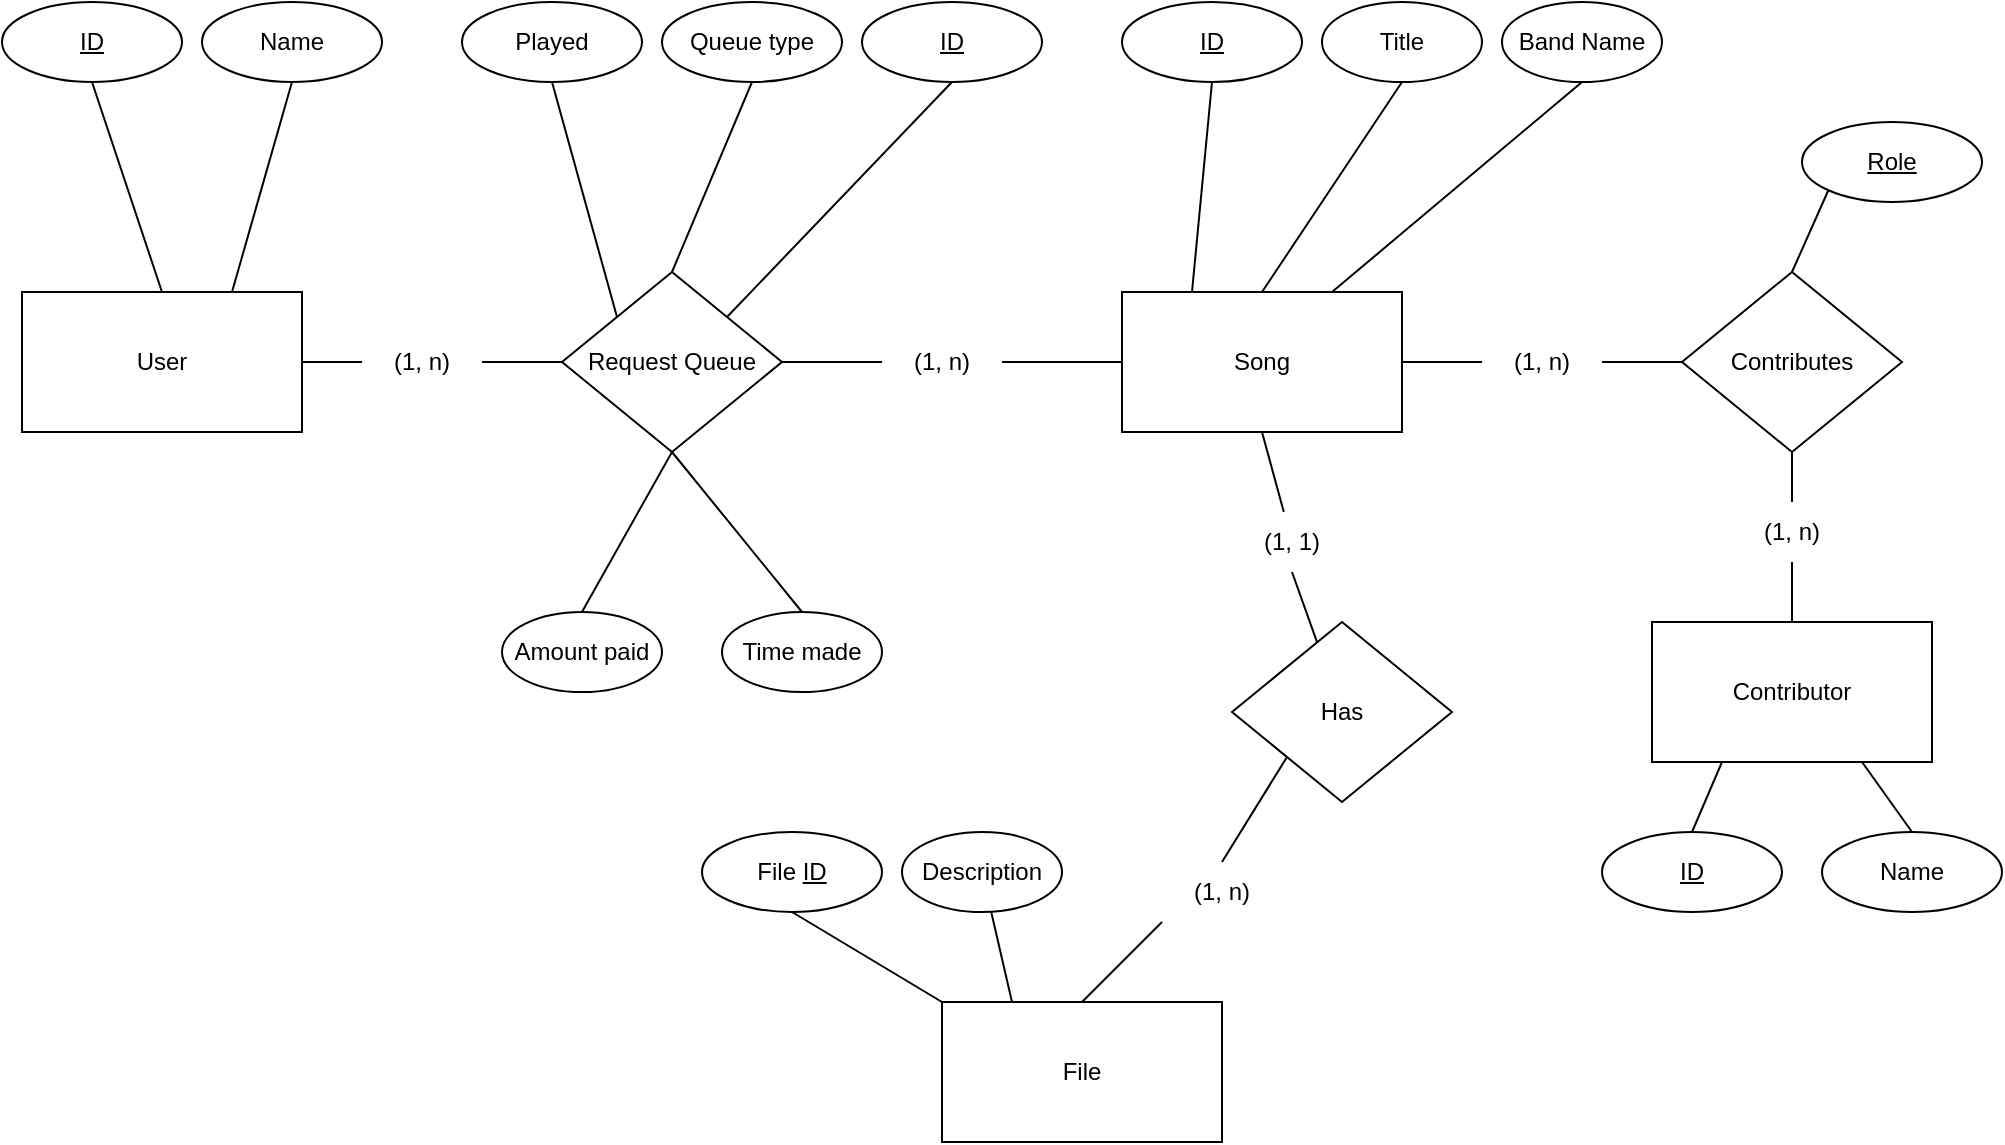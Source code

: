<mxfile version="21.1.5" type="device">
  <diagram name="Page-1" id="jLnL63d28ECAaQiL935l">
    <mxGraphModel dx="1434" dy="821" grid="1" gridSize="10" guides="1" tooltips="1" connect="1" arrows="1" fold="1" page="1" pageScale="1" pageWidth="1100" pageHeight="850" math="0" shadow="0">
      <root>
        <mxCell id="0" />
        <mxCell id="1" parent="0" />
        <mxCell id="pWWXd3AjgrICyKJDim29-2" value="User" style="rounded=0;whiteSpace=wrap;html=1;" parent="1" vertex="1">
          <mxGeometry x="40" y="225" width="140" height="70" as="geometry" />
        </mxCell>
        <mxCell id="MMDmdCO0N-zPLMwiTdqs-8" style="rounded=0;orthogonalLoop=1;jettySize=auto;html=1;exitX=0.5;exitY=0;exitDx=0;exitDy=0;entryX=0.5;entryY=1;entryDx=0;entryDy=0;endArrow=none;endFill=0;" parent="1" source="pWWXd3AjgrICyKJDim29-3" target="MMDmdCO0N-zPLMwiTdqs-7" edge="1">
          <mxGeometry relative="1" as="geometry" />
        </mxCell>
        <mxCell id="pWWXd3AjgrICyKJDim29-3" value="Song" style="rounded=0;whiteSpace=wrap;html=1;" parent="1" vertex="1">
          <mxGeometry x="590" y="225" width="140" height="70" as="geometry" />
        </mxCell>
        <mxCell id="pWWXd3AjgrICyKJDim29-4" value="Request Queue" style="rhombus;whiteSpace=wrap;html=1;" parent="1" vertex="1">
          <mxGeometry x="310" y="215" width="110" height="90" as="geometry" />
        </mxCell>
        <mxCell id="pWWXd3AjgrICyKJDim29-5" value="" style="endArrow=none;html=1;rounded=0;exitX=0;exitY=0.5;exitDx=0;exitDy=0;entryX=1;entryY=0.5;entryDx=0;entryDy=0;" parent="1" source="pWWXd3AjgrICyKJDim29-37" target="pWWXd3AjgrICyKJDim29-2" edge="1">
          <mxGeometry width="50" height="50" relative="1" as="geometry">
            <mxPoint x="440" y="150" as="sourcePoint" />
            <mxPoint x="490" y="100" as="targetPoint" />
          </mxGeometry>
        </mxCell>
        <mxCell id="pWWXd3AjgrICyKJDim29-6" value="" style="endArrow=none;html=1;rounded=0;exitX=1;exitY=0.5;exitDx=0;exitDy=0;entryX=0;entryY=0.5;entryDx=0;entryDy=0;" parent="1" source="pWWXd3AjgrICyKJDim29-38" target="pWWXd3AjgrICyKJDim29-3" edge="1">
          <mxGeometry width="50" height="50" relative="1" as="geometry">
            <mxPoint x="660" y="90" as="sourcePoint" />
            <mxPoint x="710" y="40" as="targetPoint" />
          </mxGeometry>
        </mxCell>
        <mxCell id="pWWXd3AjgrICyKJDim29-7" value="&lt;u&gt;ID&lt;/u&gt;" style="ellipse;whiteSpace=wrap;html=1;" parent="1" vertex="1">
          <mxGeometry x="30" y="80" width="90" height="40" as="geometry" />
        </mxCell>
        <mxCell id="pWWXd3AjgrICyKJDim29-8" value="Name" style="ellipse;whiteSpace=wrap;html=1;" parent="1" vertex="1">
          <mxGeometry x="130" y="80" width="90" height="40" as="geometry" />
        </mxCell>
        <mxCell id="pWWXd3AjgrICyKJDim29-9" value="" style="endArrow=none;html=1;rounded=0;exitX=0.5;exitY=0;exitDx=0;exitDy=0;entryX=0.5;entryY=1;entryDx=0;entryDy=0;" parent="1" source="pWWXd3AjgrICyKJDim29-2" target="pWWXd3AjgrICyKJDim29-7" edge="1">
          <mxGeometry width="50" height="50" relative="1" as="geometry">
            <mxPoint x="440" y="60" as="sourcePoint" />
            <mxPoint x="490" y="10" as="targetPoint" />
          </mxGeometry>
        </mxCell>
        <mxCell id="pWWXd3AjgrICyKJDim29-10" value="" style="endArrow=none;html=1;rounded=0;exitX=0.75;exitY=0;exitDx=0;exitDy=0;entryX=0.5;entryY=1;entryDx=0;entryDy=0;" parent="1" source="pWWXd3AjgrICyKJDim29-2" target="pWWXd3AjgrICyKJDim29-8" edge="1">
          <mxGeometry width="50" height="50" relative="1" as="geometry">
            <mxPoint x="520" y="10" as="sourcePoint" />
            <mxPoint x="570" y="2" as="targetPoint" />
          </mxGeometry>
        </mxCell>
        <mxCell id="pWWXd3AjgrICyKJDim29-11" value="&lt;u&gt;ID&lt;/u&gt;" style="ellipse;whiteSpace=wrap;html=1;" parent="1" vertex="1">
          <mxGeometry x="590" y="80" width="90" height="40" as="geometry" />
        </mxCell>
        <mxCell id="pWWXd3AjgrICyKJDim29-12" value="" style="endArrow=none;html=1;rounded=0;exitX=0.25;exitY=0;exitDx=0;exitDy=0;entryX=0.5;entryY=1;entryDx=0;entryDy=0;" parent="1" source="pWWXd3AjgrICyKJDim29-3" target="pWWXd3AjgrICyKJDim29-11" edge="1">
          <mxGeometry width="50" height="50" relative="1" as="geometry">
            <mxPoint x="660" y="210" as="sourcePoint" />
            <mxPoint x="710" y="160" as="targetPoint" />
          </mxGeometry>
        </mxCell>
        <mxCell id="pWWXd3AjgrICyKJDim29-13" value="&lt;u&gt;ID&lt;/u&gt;" style="ellipse;whiteSpace=wrap;html=1;" parent="1" vertex="1">
          <mxGeometry x="460" y="80" width="90" height="40" as="geometry" />
        </mxCell>
        <mxCell id="pWWXd3AjgrICyKJDim29-14" value="Queue type" style="ellipse;whiteSpace=wrap;html=1;" parent="1" vertex="1">
          <mxGeometry x="360" y="80" width="90" height="40" as="geometry" />
        </mxCell>
        <mxCell id="pWWXd3AjgrICyKJDim29-15" value="Played" style="ellipse;whiteSpace=wrap;html=1;" parent="1" vertex="1">
          <mxGeometry x="260" y="80" width="90" height="40" as="geometry" />
        </mxCell>
        <mxCell id="pWWXd3AjgrICyKJDim29-16" value="" style="endArrow=none;html=1;rounded=0;exitX=1;exitY=0;exitDx=0;exitDy=0;entryX=0.5;entryY=1;entryDx=0;entryDy=0;" parent="1" source="pWWXd3AjgrICyKJDim29-4" target="pWWXd3AjgrICyKJDim29-13" edge="1">
          <mxGeometry width="50" height="50" relative="1" as="geometry">
            <mxPoint x="440" y="190" as="sourcePoint" />
            <mxPoint x="490" y="140" as="targetPoint" />
          </mxGeometry>
        </mxCell>
        <mxCell id="pWWXd3AjgrICyKJDim29-18" value="" style="endArrow=none;html=1;rounded=0;entryX=0.5;entryY=1;entryDx=0;entryDy=0;exitX=0.5;exitY=0;exitDx=0;exitDy=0;" parent="1" source="pWWXd3AjgrICyKJDim29-4" target="pWWXd3AjgrICyKJDim29-14" edge="1">
          <mxGeometry width="50" height="50" relative="1" as="geometry">
            <mxPoint x="355" y="220" as="sourcePoint" />
            <mxPoint x="490" y="140" as="targetPoint" />
          </mxGeometry>
        </mxCell>
        <mxCell id="pWWXd3AjgrICyKJDim29-19" value="" style="endArrow=none;html=1;rounded=0;entryX=0.5;entryY=1;entryDx=0;entryDy=0;exitX=0;exitY=0;exitDx=0;exitDy=0;" parent="1" source="pWWXd3AjgrICyKJDim29-4" target="pWWXd3AjgrICyKJDim29-15" edge="1">
          <mxGeometry width="50" height="50" relative="1" as="geometry">
            <mxPoint x="350" y="220" as="sourcePoint" />
            <mxPoint x="490" y="140" as="targetPoint" />
          </mxGeometry>
        </mxCell>
        <mxCell id="pWWXd3AjgrICyKJDim29-20" value="File" style="rounded=0;whiteSpace=wrap;html=1;" parent="1" vertex="1">
          <mxGeometry x="500" y="580" width="140" height="70" as="geometry" />
        </mxCell>
        <mxCell id="pWWXd3AjgrICyKJDim29-21" value="Contributor" style="rounded=0;whiteSpace=wrap;html=1;" parent="1" vertex="1">
          <mxGeometry x="855" y="390" width="140" height="70" as="geometry" />
        </mxCell>
        <mxCell id="pWWXd3AjgrICyKJDim29-22" value="Has" style="rhombus;whiteSpace=wrap;html=1;" parent="1" vertex="1">
          <mxGeometry x="645" y="390" width="110" height="90" as="geometry" />
        </mxCell>
        <mxCell id="pWWXd3AjgrICyKJDim29-23" value="" style="endArrow=none;html=1;rounded=0;exitX=0.5;exitY=1;exitDx=0;exitDy=0;" parent="1" source="pWWXd3AjgrICyKJDim29-39" target="pWWXd3AjgrICyKJDim29-22" edge="1">
          <mxGeometry width="50" height="50" relative="1" as="geometry">
            <mxPoint x="660" y="320" as="sourcePoint" />
            <mxPoint x="710" y="270" as="targetPoint" />
          </mxGeometry>
        </mxCell>
        <mxCell id="pWWXd3AjgrICyKJDim29-24" value="" style="endArrow=none;html=1;rounded=0;entryX=0.5;entryY=0;entryDx=0;entryDy=0;exitX=0;exitY=1;exitDx=0;exitDy=0;" parent="1" source="pWWXd3AjgrICyKJDim29-40" target="pWWXd3AjgrICyKJDim29-20" edge="1">
          <mxGeometry width="50" height="50" relative="1" as="geometry">
            <mxPoint x="660" y="320" as="sourcePoint" />
            <mxPoint x="710" y="270" as="targetPoint" />
          </mxGeometry>
        </mxCell>
        <mxCell id="pWWXd3AjgrICyKJDim29-25" value="Contributes" style="rhombus;whiteSpace=wrap;html=1;" parent="1" vertex="1">
          <mxGeometry x="870" y="215" width="110" height="90" as="geometry" />
        </mxCell>
        <mxCell id="pWWXd3AjgrICyKJDim29-26" value="" style="endArrow=none;html=1;rounded=0;entryX=0;entryY=0.5;entryDx=0;entryDy=0;exitX=1;exitY=0.5;exitDx=0;exitDy=0;" parent="1" source="pWWXd3AjgrICyKJDim29-42" target="pWWXd3AjgrICyKJDim29-25" edge="1">
          <mxGeometry width="50" height="50" relative="1" as="geometry">
            <mxPoint x="865" y="240" as="sourcePoint" />
            <mxPoint x="790" y="150" as="targetPoint" />
          </mxGeometry>
        </mxCell>
        <mxCell id="pWWXd3AjgrICyKJDim29-27" value="" style="endArrow=none;html=1;rounded=0;entryX=0.5;entryY=1;entryDx=0;entryDy=0;exitX=0.5;exitY=0;exitDx=0;exitDy=0;" parent="1" source="pWWXd3AjgrICyKJDim29-41" target="pWWXd3AjgrICyKJDim29-25" edge="1">
          <mxGeometry width="50" height="50" relative="1" as="geometry">
            <mxPoint x="760" y="250" as="sourcePoint" />
            <mxPoint x="790" y="190" as="targetPoint" />
          </mxGeometry>
        </mxCell>
        <mxCell id="pWWXd3AjgrICyKJDim29-28" value="File &lt;u&gt;ID&lt;/u&gt;" style="ellipse;whiteSpace=wrap;html=1;" parent="1" vertex="1">
          <mxGeometry x="380" y="495" width="90" height="40" as="geometry" />
        </mxCell>
        <mxCell id="pWWXd3AjgrICyKJDim29-29" value="&lt;u&gt;ID&lt;/u&gt;" style="ellipse;whiteSpace=wrap;html=1;" parent="1" vertex="1">
          <mxGeometry x="830" y="495" width="90" height="40" as="geometry" />
        </mxCell>
        <mxCell id="pWWXd3AjgrICyKJDim29-31" value="" style="endArrow=none;html=1;rounded=0;entryX=0;entryY=0;entryDx=0;entryDy=0;exitX=0.5;exitY=1;exitDx=0;exitDy=0;" parent="1" source="pWWXd3AjgrICyKJDim29-28" target="pWWXd3AjgrICyKJDim29-20" edge="1">
          <mxGeometry width="50" height="50" relative="1" as="geometry">
            <mxPoint x="660" y="480" as="sourcePoint" />
            <mxPoint x="710" y="430" as="targetPoint" />
          </mxGeometry>
        </mxCell>
        <mxCell id="pWWXd3AjgrICyKJDim29-32" value="" style="endArrow=none;html=1;rounded=0;entryX=0.25;entryY=1;entryDx=0;entryDy=0;exitX=0.5;exitY=0;exitDx=0;exitDy=0;" parent="1" source="pWWXd3AjgrICyKJDim29-29" target="pWWXd3AjgrICyKJDim29-21" edge="1">
          <mxGeometry width="50" height="50" relative="1" as="geometry">
            <mxPoint x="770" y="380" as="sourcePoint" />
            <mxPoint x="820" y="330" as="targetPoint" />
          </mxGeometry>
        </mxCell>
        <mxCell id="pWWXd3AjgrICyKJDim29-33" value="Name" style="ellipse;whiteSpace=wrap;html=1;" parent="1" vertex="1">
          <mxGeometry x="940" y="495" width="90" height="40" as="geometry" />
        </mxCell>
        <mxCell id="pWWXd3AjgrICyKJDim29-34" value="" style="endArrow=none;html=1;rounded=0;entryX=0.75;entryY=1;entryDx=0;entryDy=0;exitX=0.5;exitY=0;exitDx=0;exitDy=0;" parent="1" source="pWWXd3AjgrICyKJDim29-33" target="pWWXd3AjgrICyKJDim29-21" edge="1">
          <mxGeometry width="50" height="50" relative="1" as="geometry">
            <mxPoint x="770" y="440" as="sourcePoint" />
            <mxPoint x="820" y="390" as="targetPoint" />
          </mxGeometry>
        </mxCell>
        <mxCell id="pWWXd3AjgrICyKJDim29-35" value="&lt;u&gt;Role&lt;/u&gt;" style="ellipse;whiteSpace=wrap;html=1;" parent="1" vertex="1">
          <mxGeometry x="930" y="140" width="90" height="40" as="geometry" />
        </mxCell>
        <mxCell id="pWWXd3AjgrICyKJDim29-36" value="" style="endArrow=none;html=1;rounded=0;entryX=0;entryY=1;entryDx=0;entryDy=0;exitX=0.5;exitY=0;exitDx=0;exitDy=0;" parent="1" source="pWWXd3AjgrICyKJDim29-25" target="pWWXd3AjgrICyKJDim29-35" edge="1">
          <mxGeometry width="50" height="50" relative="1" as="geometry">
            <mxPoint x="970" y="280" as="sourcePoint" />
            <mxPoint x="760" y="270" as="targetPoint" />
          </mxGeometry>
        </mxCell>
        <mxCell id="MMDmdCO0N-zPLMwiTdqs-1" value="" style="endArrow=none;html=1;rounded=0;exitX=0;exitY=0.5;exitDx=0;exitDy=0;entryX=1;entryY=0.5;entryDx=0;entryDy=0;" parent="1" source="pWWXd3AjgrICyKJDim29-4" target="pWWXd3AjgrICyKJDim29-37" edge="1">
          <mxGeometry width="50" height="50" relative="1" as="geometry">
            <mxPoint x="440" y="100" as="sourcePoint" />
            <mxPoint x="440" as="targetPoint" />
          </mxGeometry>
        </mxCell>
        <mxCell id="pWWXd3AjgrICyKJDim29-37" value="(1, n)" style="text;html=1;strokeColor=none;fillColor=none;align=center;verticalAlign=middle;whiteSpace=wrap;rounded=0;" parent="1" vertex="1">
          <mxGeometry x="210" y="245" width="60" height="30" as="geometry" />
        </mxCell>
        <mxCell id="MMDmdCO0N-zPLMwiTdqs-2" value="" style="endArrow=none;html=1;rounded=0;exitX=1;exitY=0.5;exitDx=0;exitDy=0;entryX=0;entryY=0.5;entryDx=0;entryDy=0;" parent="1" source="pWWXd3AjgrICyKJDim29-4" target="pWWXd3AjgrICyKJDim29-38" edge="1">
          <mxGeometry width="50" height="50" relative="1" as="geometry">
            <mxPoint x="440" y="190" as="sourcePoint" />
            <mxPoint x="440" y="290" as="targetPoint" />
          </mxGeometry>
        </mxCell>
        <mxCell id="pWWXd3AjgrICyKJDim29-38" value="(1, n)" style="text;html=1;strokeColor=none;fillColor=none;align=center;verticalAlign=middle;whiteSpace=wrap;rounded=0;" parent="1" vertex="1">
          <mxGeometry x="470" y="245" width="60" height="30" as="geometry" />
        </mxCell>
        <mxCell id="MMDmdCO0N-zPLMwiTdqs-3" value="" style="endArrow=none;html=1;rounded=0;entryX=0;entryY=0.5;entryDx=0;entryDy=0;exitX=1;exitY=0.5;exitDx=0;exitDy=0;" parent="1" source="pWWXd3AjgrICyKJDim29-3" target="pWWXd3AjgrICyKJDim29-42" edge="1">
          <mxGeometry width="50" height="50" relative="1" as="geometry">
            <mxPoint x="730" y="300" as="sourcePoint" />
            <mxPoint x="808" y="373" as="targetPoint" />
          </mxGeometry>
        </mxCell>
        <mxCell id="pWWXd3AjgrICyKJDim29-42" value="(1, n)" style="text;html=1;strokeColor=none;fillColor=none;align=center;verticalAlign=middle;whiteSpace=wrap;rounded=0;" parent="1" vertex="1">
          <mxGeometry x="770" y="245" width="60" height="30" as="geometry" />
        </mxCell>
        <mxCell id="MMDmdCO0N-zPLMwiTdqs-4" value="" style="endArrow=none;html=1;rounded=0;exitX=0.5;exitY=1;exitDx=0;exitDy=0;" parent="1" source="pWWXd3AjgrICyKJDim29-3" target="pWWXd3AjgrICyKJDim29-39" edge="1">
          <mxGeometry width="50" height="50" relative="1" as="geometry">
            <mxPoint x="660" y="310" as="sourcePoint" />
            <mxPoint x="528" y="369" as="targetPoint" />
          </mxGeometry>
        </mxCell>
        <mxCell id="pWWXd3AjgrICyKJDim29-39" value="(1, 1)" style="text;html=1;strokeColor=none;fillColor=none;align=center;verticalAlign=middle;whiteSpace=wrap;rounded=0;" parent="1" vertex="1">
          <mxGeometry x="645" y="335" width="60" height="30" as="geometry" />
        </mxCell>
        <mxCell id="MMDmdCO0N-zPLMwiTdqs-5" value="" style="endArrow=none;html=1;rounded=0;entryX=0.5;entryY=0;entryDx=0;entryDy=0;exitX=0;exitY=1;exitDx=0;exitDy=0;" parent="1" source="pWWXd3AjgrICyKJDim29-22" target="pWWXd3AjgrICyKJDim29-40" edge="1">
          <mxGeometry width="50" height="50" relative="1" as="geometry">
            <mxPoint x="478" y="418" as="sourcePoint" />
            <mxPoint x="420" y="490" as="targetPoint" />
          </mxGeometry>
        </mxCell>
        <mxCell id="pWWXd3AjgrICyKJDim29-40" value="(1, n)" style="text;html=1;strokeColor=none;fillColor=none;align=center;verticalAlign=middle;whiteSpace=wrap;rounded=0;" parent="1" vertex="1">
          <mxGeometry x="610" y="510" width="60" height="30" as="geometry" />
        </mxCell>
        <mxCell id="MMDmdCO0N-zPLMwiTdqs-17" style="rounded=0;orthogonalLoop=1;jettySize=auto;html=1;exitX=0.5;exitY=1;exitDx=0;exitDy=0;endArrow=none;endFill=0;" parent="1" source="pWWXd3AjgrICyKJDim29-41" target="pWWXd3AjgrICyKJDim29-21" edge="1">
          <mxGeometry relative="1" as="geometry" />
        </mxCell>
        <mxCell id="pWWXd3AjgrICyKJDim29-41" value="(1, n)" style="text;html=1;strokeColor=none;fillColor=none;align=center;verticalAlign=middle;whiteSpace=wrap;rounded=0;" parent="1" vertex="1">
          <mxGeometry x="895" y="330" width="60" height="30" as="geometry" />
        </mxCell>
        <mxCell id="MMDmdCO0N-zPLMwiTdqs-7" value="Title" style="ellipse;whiteSpace=wrap;html=1;" parent="1" vertex="1">
          <mxGeometry x="690" y="80" width="80" height="40" as="geometry" />
        </mxCell>
        <mxCell id="MMDmdCO0N-zPLMwiTdqs-13" style="rounded=0;orthogonalLoop=1;jettySize=auto;html=1;exitX=0.5;exitY=1;exitDx=0;exitDy=0;endArrow=none;endFill=0;entryX=0.75;entryY=0;entryDx=0;entryDy=0;" parent="1" source="MMDmdCO0N-zPLMwiTdqs-10" target="pWWXd3AjgrICyKJDim29-3" edge="1">
          <mxGeometry relative="1" as="geometry" />
        </mxCell>
        <mxCell id="MMDmdCO0N-zPLMwiTdqs-10" value="Band Name" style="ellipse;whiteSpace=wrap;html=1;" parent="1" vertex="1">
          <mxGeometry x="780" y="80" width="80" height="40" as="geometry" />
        </mxCell>
        <mxCell id="MMDmdCO0N-zPLMwiTdqs-15" value="" style="rounded=0;orthogonalLoop=1;jettySize=auto;html=1;endArrow=none;endFill=0;entryX=0.25;entryY=0;entryDx=0;entryDy=0;" parent="1" source="MMDmdCO0N-zPLMwiTdqs-14" target="pWWXd3AjgrICyKJDim29-20" edge="1">
          <mxGeometry relative="1" as="geometry" />
        </mxCell>
        <mxCell id="MMDmdCO0N-zPLMwiTdqs-14" value="Description" style="ellipse;whiteSpace=wrap;html=1;" parent="1" vertex="1">
          <mxGeometry x="480" y="495" width="80" height="40" as="geometry" />
        </mxCell>
        <mxCell id="ExJ6s1Ns2m31JPhLSBN5-2" style="rounded=0;orthogonalLoop=1;jettySize=auto;html=1;exitX=0.5;exitY=0;exitDx=0;exitDy=0;entryX=0.5;entryY=1;entryDx=0;entryDy=0;endArrow=none;endFill=0;" parent="1" source="ExJ6s1Ns2m31JPhLSBN5-1" target="pWWXd3AjgrICyKJDim29-4" edge="1">
          <mxGeometry relative="1" as="geometry" />
        </mxCell>
        <mxCell id="ExJ6s1Ns2m31JPhLSBN5-1" value="Time made" style="ellipse;whiteSpace=wrap;html=1;" parent="1" vertex="1">
          <mxGeometry x="390" y="385" width="80" height="40" as="geometry" />
        </mxCell>
        <mxCell id="ExJ6s1Ns2m31JPhLSBN5-11" style="edgeStyle=none;rounded=0;orthogonalLoop=1;jettySize=auto;html=1;exitX=0.5;exitY=0;exitDx=0;exitDy=0;entryX=0.5;entryY=1;entryDx=0;entryDy=0;endArrow=none;endFill=0;" parent="1" source="ExJ6s1Ns2m31JPhLSBN5-10" target="pWWXd3AjgrICyKJDim29-4" edge="1">
          <mxGeometry relative="1" as="geometry" />
        </mxCell>
        <mxCell id="ExJ6s1Ns2m31JPhLSBN5-10" value="Amount paid" style="ellipse;whiteSpace=wrap;html=1;" parent="1" vertex="1">
          <mxGeometry x="280" y="385" width="80" height="40" as="geometry" />
        </mxCell>
      </root>
    </mxGraphModel>
  </diagram>
</mxfile>
